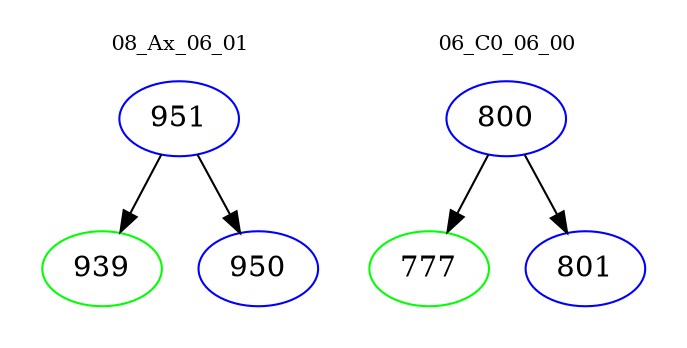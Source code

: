 digraph{
subgraph cluster_0 {
color = white
label = "08_Ax_06_01";
fontsize=10;
T0_951 [label="951", color="blue"]
T0_951 -> T0_939 [color="black"]
T0_939 [label="939", color="green"]
T0_951 -> T0_950 [color="black"]
T0_950 [label="950", color="blue"]
}
subgraph cluster_1 {
color = white
label = "06_C0_06_00";
fontsize=10;
T1_800 [label="800", color="blue"]
T1_800 -> T1_777 [color="black"]
T1_777 [label="777", color="green"]
T1_800 -> T1_801 [color="black"]
T1_801 [label="801", color="blue"]
}
}
